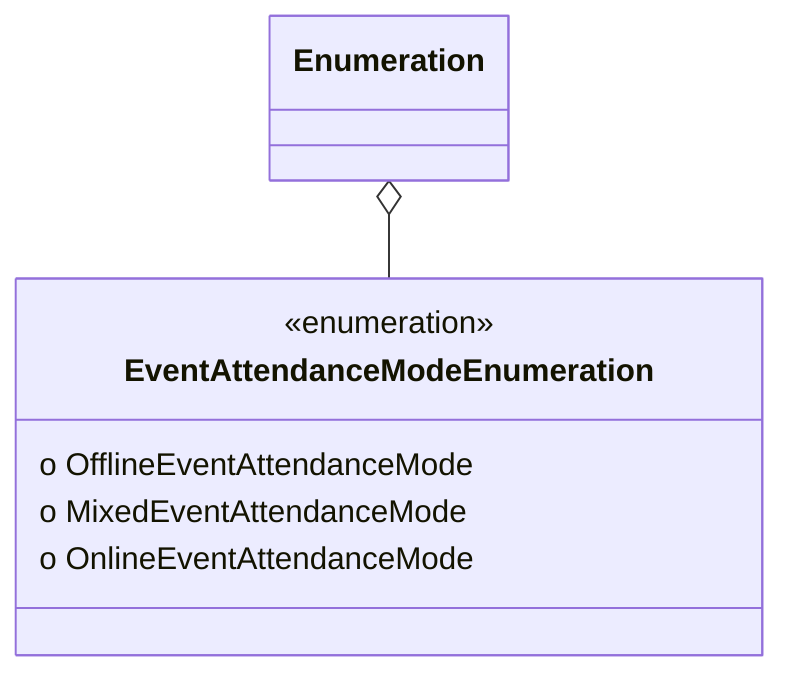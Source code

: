 classDiagram
Enumeration o-- EventAttendanceModeEnumeration
  class EventAttendanceModeEnumeration {
<<enumeration>>
  o OfflineEventAttendanceMode
  o MixedEventAttendanceMode
  o OnlineEventAttendanceMode
}